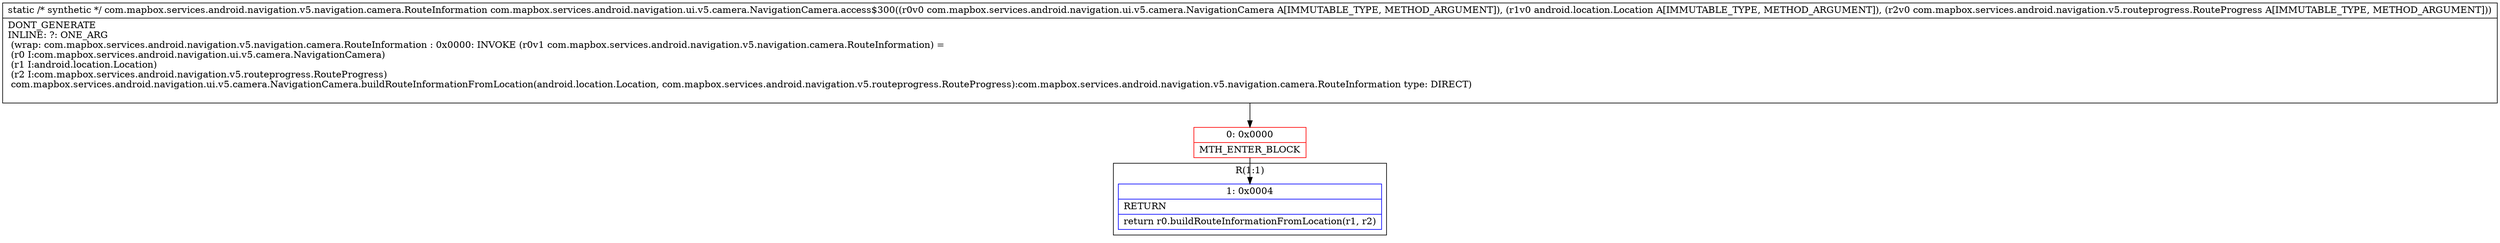 digraph "CFG forcom.mapbox.services.android.navigation.ui.v5.camera.NavigationCamera.access$300(Lcom\/mapbox\/services\/android\/navigation\/ui\/v5\/camera\/NavigationCamera;Landroid\/location\/Location;Lcom\/mapbox\/services\/android\/navigation\/v5\/routeprogress\/RouteProgress;)Lcom\/mapbox\/services\/android\/navigation\/v5\/navigation\/camera\/RouteInformation;" {
subgraph cluster_Region_1244706019 {
label = "R(1:1)";
node [shape=record,color=blue];
Node_1 [shape=record,label="{1\:\ 0x0004|RETURN\l|return r0.buildRouteInformationFromLocation(r1, r2)\l}"];
}
Node_0 [shape=record,color=red,label="{0\:\ 0x0000|MTH_ENTER_BLOCK\l}"];
MethodNode[shape=record,label="{static \/* synthetic *\/ com.mapbox.services.android.navigation.v5.navigation.camera.RouteInformation com.mapbox.services.android.navigation.ui.v5.camera.NavigationCamera.access$300((r0v0 com.mapbox.services.android.navigation.ui.v5.camera.NavigationCamera A[IMMUTABLE_TYPE, METHOD_ARGUMENT]), (r1v0 android.location.Location A[IMMUTABLE_TYPE, METHOD_ARGUMENT]), (r2v0 com.mapbox.services.android.navigation.v5.routeprogress.RouteProgress A[IMMUTABLE_TYPE, METHOD_ARGUMENT]))  | DONT_GENERATE\lINLINE: ?: ONE_ARG  \l  (wrap: com.mapbox.services.android.navigation.v5.navigation.camera.RouteInformation : 0x0000: INVOKE  (r0v1 com.mapbox.services.android.navigation.v5.navigation.camera.RouteInformation) = \l  (r0 I:com.mapbox.services.android.navigation.ui.v5.camera.NavigationCamera)\l  (r1 I:android.location.Location)\l  (r2 I:com.mapbox.services.android.navigation.v5.routeprogress.RouteProgress)\l com.mapbox.services.android.navigation.ui.v5.camera.NavigationCamera.buildRouteInformationFromLocation(android.location.Location, com.mapbox.services.android.navigation.v5.routeprogress.RouteProgress):com.mapbox.services.android.navigation.v5.navigation.camera.RouteInformation type: DIRECT)\l\l}"];
MethodNode -> Node_0;
Node_0 -> Node_1;
}

